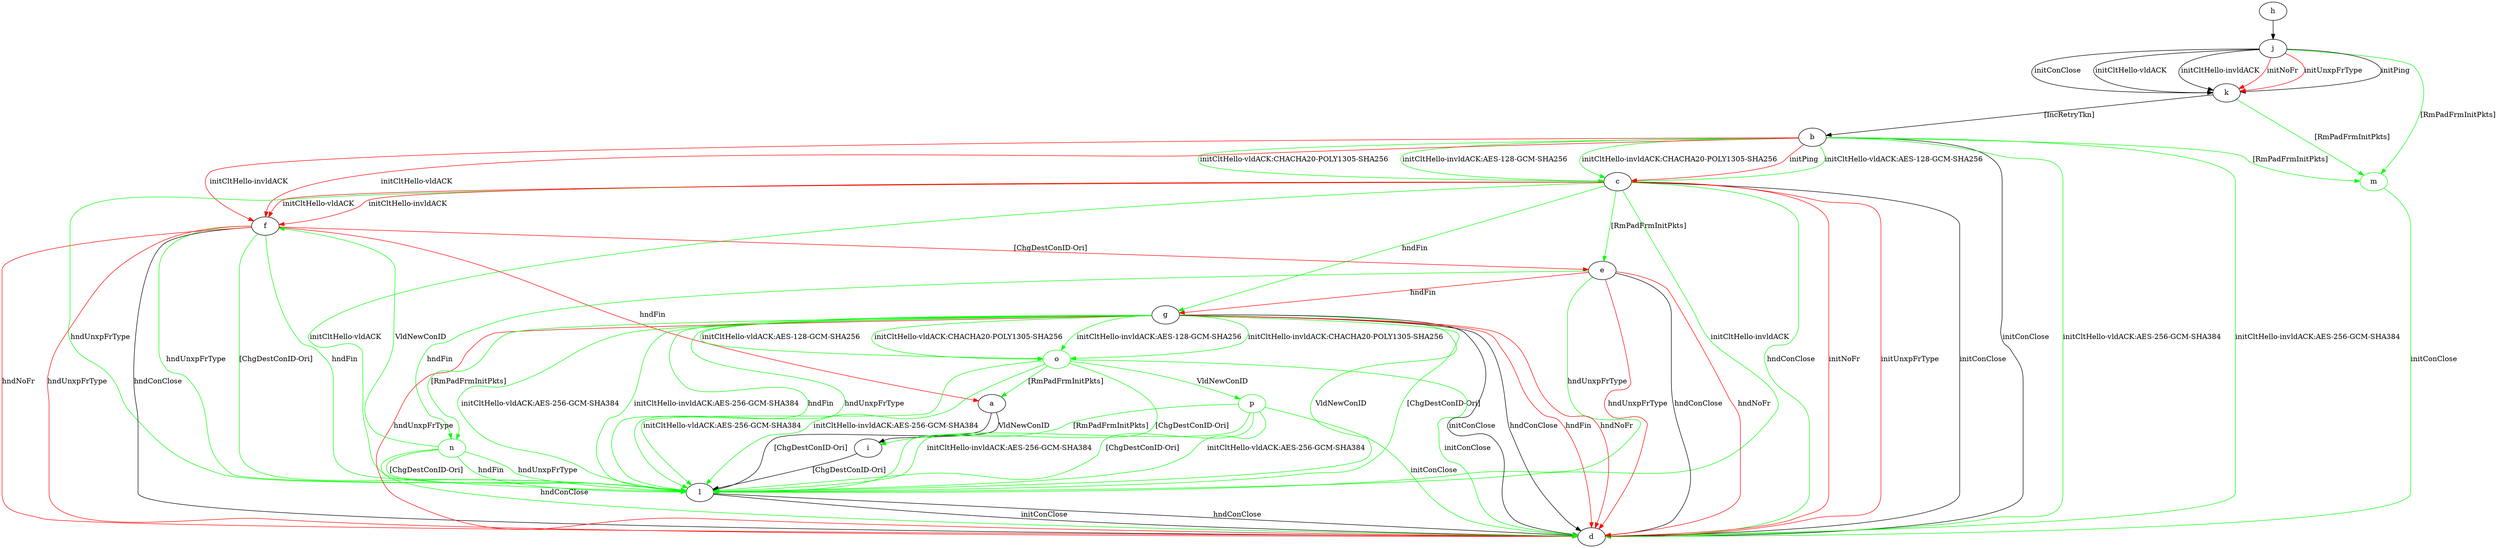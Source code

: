 digraph "" {
	a -> i	[key=0,
		label="VldNewConID "];
	a -> l	[key=0,
		label="[ChgDestConID-Ori] "];
	b -> c	[key=0,
		color=green,
		label="initCltHello-vldACK:AES-128-GCM-SHA256 "];
	b -> c	[key=1,
		color=green,
		label="initCltHello-vldACK:CHACHA20-POLY1305-SHA256 "];
	b -> c	[key=2,
		color=green,
		label="initCltHello-invldACK:AES-128-GCM-SHA256 "];
	b -> c	[key=3,
		color=green,
		label="initCltHello-invldACK:CHACHA20-POLY1305-SHA256 "];
	b -> c	[key=4,
		color=red,
		label="initPing "];
	b -> d	[key=0,
		label="initConClose "];
	b -> d	[key=1,
		color=green,
		label="initCltHello-vldACK:AES-256-GCM-SHA384 "];
	b -> d	[key=2,
		color=green,
		label="initCltHello-invldACK:AES-256-GCM-SHA384 "];
	b -> f	[key=0,
		color=red,
		label="initCltHello-vldACK "];
	b -> f	[key=1,
		color=red,
		label="initCltHello-invldACK "];
	m	[color=green];
	b -> m	[key=0,
		color=green,
		label="[RmPadFrmInitPkts] "];
	c -> d	[key=0,
		label="initConClose "];
	c -> d	[key=1,
		color=green,
		label="hndConClose "];
	c -> d	[key=2,
		color=red,
		label="initNoFr "];
	c -> d	[key=3,
		color=red,
		label="initUnxpFrType "];
	c -> e	[key=0,
		color=green,
		label="[RmPadFrmInitPkts] "];
	c -> f	[key=0,
		color=red,
		label="initCltHello-vldACK "];
	c -> f	[key=1,
		color=red,
		label="initCltHello-invldACK "];
	c -> g	[key=0,
		color=green,
		label="hndFin "];
	c -> l	[key=0,
		color=green,
		label="initCltHello-vldACK "];
	c -> l	[key=1,
		color=green,
		label="initCltHello-invldACK "];
	c -> l	[key=2,
		color=green,
		label="hndUnxpFrType "];
	e -> d	[key=0,
		label="hndConClose "];
	e -> d	[key=1,
		color=red,
		label="hndNoFr "];
	e -> d	[key=2,
		color=red,
		label="hndUnxpFrType "];
	e -> g	[key=0,
		color=red,
		label="hndFin "];
	e -> l	[key=0,
		color=green,
		label="hndUnxpFrType "];
	n	[color=green];
	e -> n	[key=0,
		color=green,
		label="hndFin "];
	f -> a	[key=0,
		color=red,
		label="hndFin "];
	f -> d	[key=0,
		label="hndConClose "];
	f -> d	[key=1,
		color=red,
		label="hndNoFr "];
	f -> d	[key=2,
		color=red,
		label="hndUnxpFrType "];
	f -> e	[key=0,
		color=red,
		label="[ChgDestConID-Ori] "];
	f -> l	[key=0,
		color=green,
		label="hndFin "];
	f -> l	[key=1,
		color=green,
		label="hndUnxpFrType "];
	f -> l	[key=2,
		color=green,
		label="[ChgDestConID-Ori] "];
	g -> d	[key=0,
		label="initConClose "];
	g -> d	[key=1,
		label="hndConClose "];
	g -> d	[key=2,
		color=red,
		label="hndFin "];
	g -> d	[key=3,
		color=red,
		label="hndNoFr "];
	g -> d	[key=4,
		color=red,
		label="hndUnxpFrType "];
	g -> l	[key=0,
		color=green,
		label="initCltHello-vldACK:AES-256-GCM-SHA384 "];
	g -> l	[key=1,
		color=green,
		label="initCltHello-invldACK:AES-256-GCM-SHA384 "];
	g -> l	[key=2,
		color=green,
		label="hndFin "];
	g -> l	[key=3,
		color=green,
		label="hndUnxpFrType "];
	g -> l	[key=4,
		color=green,
		label="VldNewConID "];
	g -> l	[key=5,
		color=green,
		label="[ChgDestConID-Ori] "];
	g -> n	[key=0,
		color=green,
		label="[RmPadFrmInitPkts] "];
	o	[color=green];
	g -> o	[key=0,
		color=green,
		label="initCltHello-vldACK:AES-128-GCM-SHA256 "];
	g -> o	[key=1,
		color=green,
		label="initCltHello-vldACK:CHACHA20-POLY1305-SHA256 "];
	g -> o	[key=2,
		color=green,
		label="initCltHello-invldACK:AES-128-GCM-SHA256 "];
	g -> o	[key=3,
		color=green,
		label="initCltHello-invldACK:CHACHA20-POLY1305-SHA256 "];
	h -> j	[key=0];
	i -> l	[key=0,
		label="[ChgDestConID-Ori] "];
	j -> k	[key=0,
		label="initPing "];
	j -> k	[key=1,
		label="initConClose "];
	j -> k	[key=2,
		label="initCltHello-vldACK "];
	j -> k	[key=3,
		label="initCltHello-invldACK "];
	j -> k	[key=4,
		color=red,
		label="initNoFr "];
	j -> k	[key=5,
		color=red,
		label="initUnxpFrType "];
	j -> m	[key=0,
		color=green,
		label="[RmPadFrmInitPkts] "];
	k -> b	[key=0,
		label="[IncRetryTkn] "];
	k -> m	[key=0,
		color=green,
		label="[RmPadFrmInitPkts] "];
	l -> d	[key=0,
		label="initConClose "];
	l -> d	[key=1,
		label="hndConClose "];
	m -> d	[key=0,
		color=green,
		label="initConClose "];
	n -> d	[key=0,
		color=green,
		label="hndConClose "];
	n -> f	[key=0,
		color=green,
		label="VldNewConID "];
	n -> l	[key=0,
		color=green,
		label="hndFin "];
	n -> l	[key=1,
		color=green,
		label="hndUnxpFrType "];
	n -> l	[key=2,
		color=green,
		label="[ChgDestConID-Ori] "];
	o -> a	[key=0,
		color=green,
		label="[RmPadFrmInitPkts] "];
	o -> d	[key=0,
		color=green,
		label="initConClose "];
	o -> l	[key=0,
		color=green,
		label="initCltHello-vldACK:AES-256-GCM-SHA384 "];
	o -> l	[key=1,
		color=green,
		label="initCltHello-invldACK:AES-256-GCM-SHA384 "];
	o -> l	[key=2,
		color=green,
		label="[ChgDestConID-Ori] "];
	p	[color=green];
	o -> p	[key=0,
		color=green,
		label="VldNewConID "];
	p -> d	[key=0,
		color=green,
		label="initConClose "];
	p -> i	[key=0,
		color=green,
		label="[RmPadFrmInitPkts] "];
	p -> l	[key=0,
		color=green,
		label="initCltHello-vldACK:AES-256-GCM-SHA384 "];
	p -> l	[key=1,
		color=green,
		label="initCltHello-invldACK:AES-256-GCM-SHA384 "];
	p -> l	[key=2,
		color=green,
		label="[ChgDestConID-Ori] "];
}
